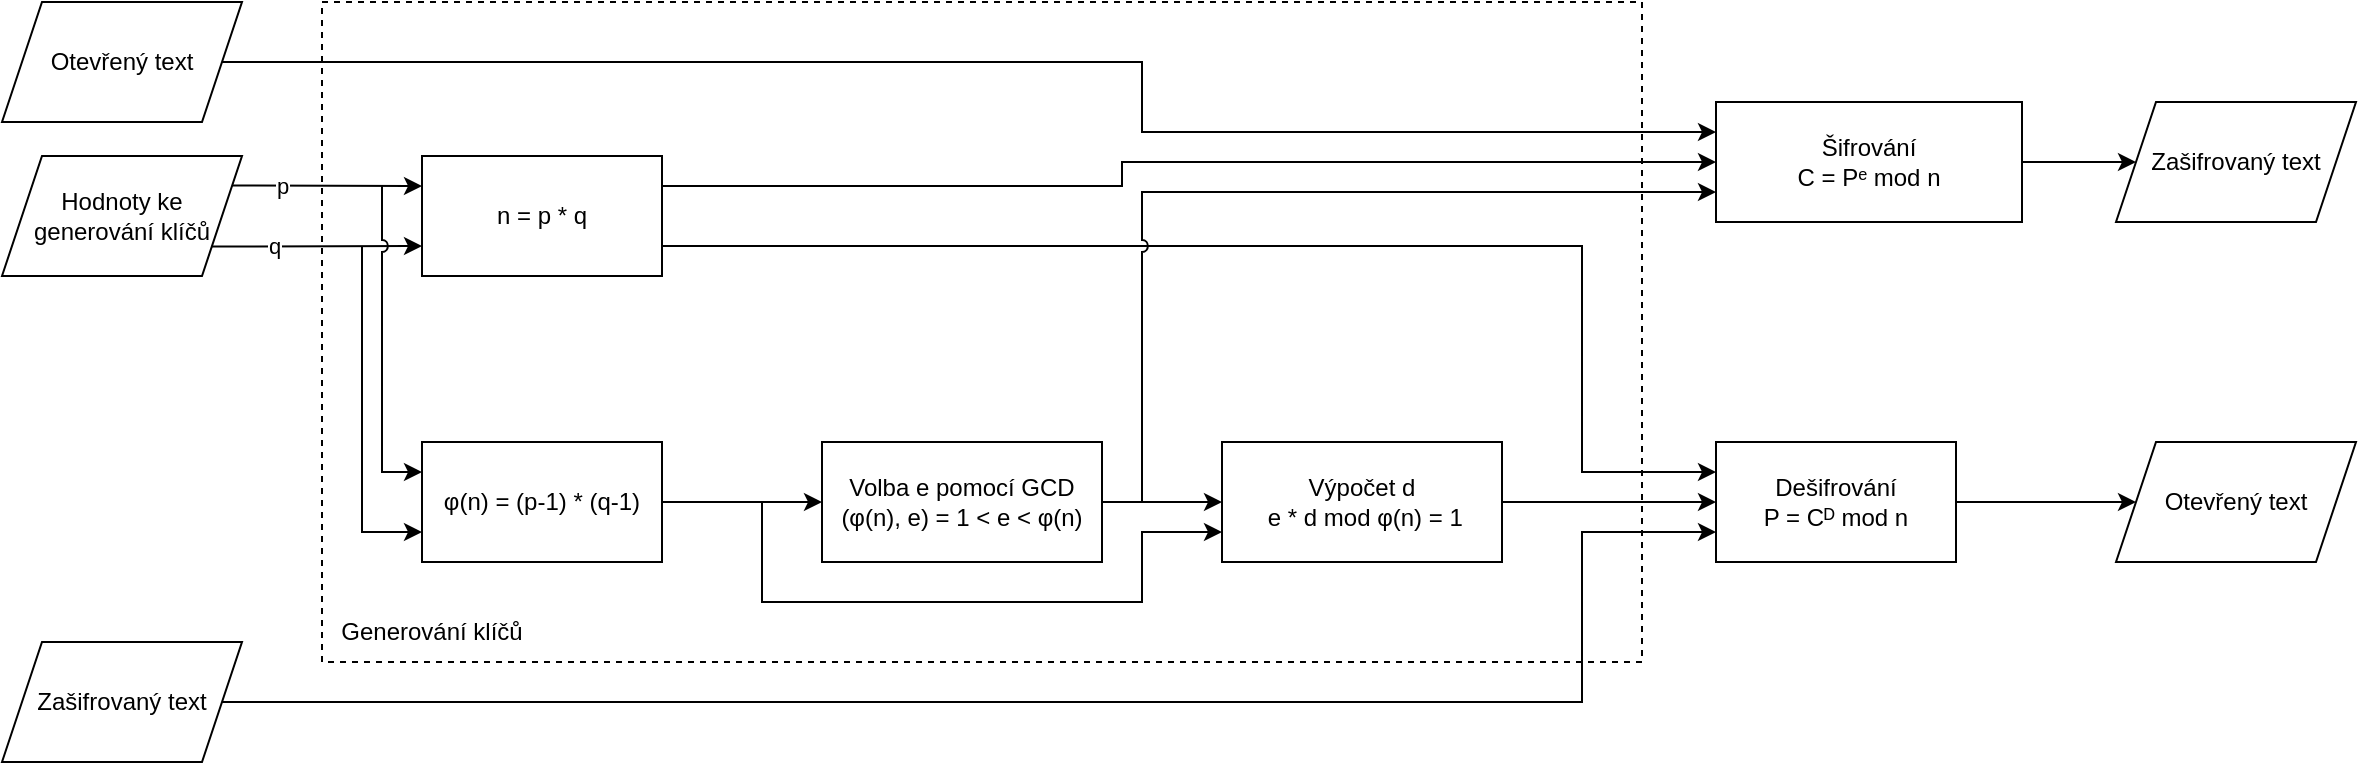 <mxfile version="23.0.2" type="device">
  <diagram id="C5RBs43oDa-KdzZeNtuy" name="Page-1">
    <mxGraphModel dx="2261" dy="759" grid="1" gridSize="10" guides="1" tooltips="1" connect="1" arrows="1" fold="1" page="1" pageScale="1" pageWidth="827" pageHeight="1169" math="0" shadow="0">
      <root>
        <mxCell id="WIyWlLk6GJQsqaUBKTNV-0" />
        <mxCell id="WIyWlLk6GJQsqaUBKTNV-1" parent="WIyWlLk6GJQsqaUBKTNV-0" />
        <mxCell id="RHyhjcAiuvz86e3YybD6-36" value="" style="whiteSpace=wrap;html=1;dashed=1;fillColor=none;" parent="WIyWlLk6GJQsqaUBKTNV-1" vertex="1">
          <mxGeometry x="10" y="20" width="660" height="330" as="geometry" />
        </mxCell>
        <mxCell id="RHyhjcAiuvz86e3YybD6-23" style="edgeStyle=orthogonalEdgeStyle;rounded=0;orthogonalLoop=1;jettySize=auto;html=1;exitX=1;exitY=0.25;exitDx=0;exitDy=0;entryX=0;entryY=0.5;entryDx=0;entryDy=0;" parent="WIyWlLk6GJQsqaUBKTNV-1" source="RHyhjcAiuvz86e3YybD6-0" target="RHyhjcAiuvz86e3YybD6-19" edge="1">
          <mxGeometry relative="1" as="geometry">
            <Array as="points">
              <mxPoint x="410" y="112" />
              <mxPoint x="410" y="100" />
            </Array>
          </mxGeometry>
        </mxCell>
        <mxCell id="RHyhjcAiuvz86e3YybD6-25" style="edgeStyle=orthogonalEdgeStyle;rounded=0;orthogonalLoop=1;jettySize=auto;html=1;exitX=1;exitY=0.75;exitDx=0;exitDy=0;entryX=0;entryY=0.25;entryDx=0;entryDy=0;" parent="WIyWlLk6GJQsqaUBKTNV-1" source="RHyhjcAiuvz86e3YybD6-0" target="RHyhjcAiuvz86e3YybD6-16" edge="1">
          <mxGeometry relative="1" as="geometry">
            <Array as="points">
              <mxPoint x="640" y="142" />
              <mxPoint x="640" y="255" />
            </Array>
          </mxGeometry>
        </mxCell>
        <mxCell id="RHyhjcAiuvz86e3YybD6-0" value="n = p * q" style="rounded=0;whiteSpace=wrap;html=1;" parent="WIyWlLk6GJQsqaUBKTNV-1" vertex="1">
          <mxGeometry x="60" y="97" width="120" height="60" as="geometry" />
        </mxCell>
        <mxCell id="RHyhjcAiuvz86e3YybD6-10" value="" style="edgeStyle=orthogonalEdgeStyle;rounded=0;orthogonalLoop=1;jettySize=auto;html=1;" parent="WIyWlLk6GJQsqaUBKTNV-1" source="RHyhjcAiuvz86e3YybD6-1" target="RHyhjcAiuvz86e3YybD6-9" edge="1">
          <mxGeometry relative="1" as="geometry" />
        </mxCell>
        <mxCell id="RHyhjcAiuvz86e3YybD6-1" value="φ(n) = (p-1) * (q-1)" style="rounded=0;whiteSpace=wrap;html=1;" parent="WIyWlLk6GJQsqaUBKTNV-1" vertex="1">
          <mxGeometry x="60" y="240" width="120" height="60" as="geometry" />
        </mxCell>
        <mxCell id="RHyhjcAiuvz86e3YybD6-2" value="" style="endArrow=classic;html=1;rounded=0;entryX=0;entryY=0.25;entryDx=0;entryDy=0;exitX=0.955;exitY=0.245;exitDx=0;exitDy=0;exitPerimeter=0;" parent="WIyWlLk6GJQsqaUBKTNV-1" source="RHyhjcAiuvz86e3YybD6-31" target="RHyhjcAiuvz86e3YybD6-0" edge="1">
          <mxGeometry width="50" height="50" relative="1" as="geometry">
            <mxPoint x="-34" y="111" as="sourcePoint" />
            <mxPoint x="380" y="190" as="targetPoint" />
          </mxGeometry>
        </mxCell>
        <mxCell id="RHyhjcAiuvz86e3YybD6-6" value="p" style="edgeLabel;html=1;align=center;verticalAlign=middle;resizable=0;points=[];" parent="RHyhjcAiuvz86e3YybD6-2" vertex="1" connectable="0">
          <mxGeometry x="-0.382" relative="1" as="geometry">
            <mxPoint x="-4" as="offset" />
          </mxGeometry>
        </mxCell>
        <mxCell id="RHyhjcAiuvz86e3YybD6-3" value="" style="endArrow=classic;html=1;rounded=0;entryX=0;entryY=0.75;entryDx=0;entryDy=0;exitX=0.872;exitY=0.754;exitDx=0;exitDy=0;exitPerimeter=0;" parent="WIyWlLk6GJQsqaUBKTNV-1" source="RHyhjcAiuvz86e3YybD6-31" target="RHyhjcAiuvz86e3YybD6-0" edge="1">
          <mxGeometry width="50" height="50" relative="1" as="geometry">
            <mxPoint x="-40" y="142" as="sourcePoint" />
            <mxPoint x="60" y="140" as="targetPoint" />
          </mxGeometry>
        </mxCell>
        <mxCell id="RHyhjcAiuvz86e3YybD6-7" value="q" style="edgeLabel;html=1;align=center;verticalAlign=middle;resizable=0;points=[];" parent="RHyhjcAiuvz86e3YybD6-3" vertex="1" connectable="0">
          <mxGeometry x="-0.402" relative="1" as="geometry">
            <mxPoint as="offset" />
          </mxGeometry>
        </mxCell>
        <mxCell id="RHyhjcAiuvz86e3YybD6-12" value="" style="edgeStyle=orthogonalEdgeStyle;rounded=0;orthogonalLoop=1;jettySize=auto;html=1;" parent="WIyWlLk6GJQsqaUBKTNV-1" source="RHyhjcAiuvz86e3YybD6-9" target="RHyhjcAiuvz86e3YybD6-11" edge="1">
          <mxGeometry relative="1" as="geometry" />
        </mxCell>
        <mxCell id="RHyhjcAiuvz86e3YybD6-9" value="Volba e pomocí GCD&lt;br&gt;(φ(n), e) = 1 &amp;lt; e &amp;lt; φ(n)" style="whiteSpace=wrap;html=1;rounded=0;" parent="WIyWlLk6GJQsqaUBKTNV-1" vertex="1">
          <mxGeometry x="260" y="240" width="140" height="60" as="geometry" />
        </mxCell>
        <mxCell id="RHyhjcAiuvz86e3YybD6-28" style="edgeStyle=orthogonalEdgeStyle;rounded=0;orthogonalLoop=1;jettySize=auto;html=1;exitX=1;exitY=0.5;exitDx=0;exitDy=0;entryX=0;entryY=0.5;entryDx=0;entryDy=0;" parent="WIyWlLk6GJQsqaUBKTNV-1" source="RHyhjcAiuvz86e3YybD6-11" target="RHyhjcAiuvz86e3YybD6-16" edge="1">
          <mxGeometry relative="1" as="geometry" />
        </mxCell>
        <mxCell id="RHyhjcAiuvz86e3YybD6-11" value="Výpočet d&lt;br&gt;&amp;nbsp;e * d mod φ(n) = 1" style="whiteSpace=wrap;html=1;rounded=0;" parent="WIyWlLk6GJQsqaUBKTNV-1" vertex="1">
          <mxGeometry x="460" y="240" width="140" height="60" as="geometry" />
        </mxCell>
        <mxCell id="RHyhjcAiuvz86e3YybD6-13" value="" style="endArrow=classic;html=1;rounded=0;entryX=0;entryY=0.25;entryDx=0;entryDy=0;jumpStyle=arc;" parent="WIyWlLk6GJQsqaUBKTNV-1" target="RHyhjcAiuvz86e3YybD6-1" edge="1">
          <mxGeometry width="50" height="50" relative="1" as="geometry">
            <mxPoint x="40" y="112" as="sourcePoint" />
            <mxPoint x="380" y="190" as="targetPoint" />
            <Array as="points">
              <mxPoint x="40" y="255" />
            </Array>
          </mxGeometry>
        </mxCell>
        <mxCell id="RHyhjcAiuvz86e3YybD6-14" value="" style="endArrow=classic;html=1;rounded=0;entryX=0;entryY=0.75;entryDx=0;entryDy=0;" parent="WIyWlLk6GJQsqaUBKTNV-1" target="RHyhjcAiuvz86e3YybD6-1" edge="1">
          <mxGeometry width="50" height="50" relative="1" as="geometry">
            <mxPoint x="30" y="142" as="sourcePoint" />
            <mxPoint x="380" y="190" as="targetPoint" />
            <Array as="points">
              <mxPoint x="30" y="285" />
            </Array>
          </mxGeometry>
        </mxCell>
        <mxCell id="RHyhjcAiuvz86e3YybD6-15" value="" style="endArrow=classic;html=1;rounded=0;entryX=0;entryY=0.75;entryDx=0;entryDy=0;" parent="WIyWlLk6GJQsqaUBKTNV-1" target="RHyhjcAiuvz86e3YybD6-11" edge="1">
          <mxGeometry width="50" height="50" relative="1" as="geometry">
            <mxPoint x="230" y="270" as="sourcePoint" />
            <mxPoint x="340" y="180" as="targetPoint" />
            <Array as="points">
              <mxPoint x="230" y="320" />
              <mxPoint x="420" y="320" />
              <mxPoint x="420" y="285" />
            </Array>
          </mxGeometry>
        </mxCell>
        <mxCell id="RHyhjcAiuvz86e3YybD6-18" value="" style="edgeStyle=orthogonalEdgeStyle;rounded=0;orthogonalLoop=1;jettySize=auto;html=1;" parent="WIyWlLk6GJQsqaUBKTNV-1" source="RHyhjcAiuvz86e3YybD6-16" target="RHyhjcAiuvz86e3YybD6-17" edge="1">
          <mxGeometry relative="1" as="geometry" />
        </mxCell>
        <mxCell id="RHyhjcAiuvz86e3YybD6-16" value="Dešifrování&lt;br&gt;P = Cᴰ mod n" style="rounded=0;whiteSpace=wrap;html=1;" parent="WIyWlLk6GJQsqaUBKTNV-1" vertex="1">
          <mxGeometry x="707" y="240" width="120" height="60" as="geometry" />
        </mxCell>
        <mxCell id="RHyhjcAiuvz86e3YybD6-17" value="Otevřený text" style="shape=parallelogram;perimeter=parallelogramPerimeter;whiteSpace=wrap;html=1;fixedSize=1;rounded=0;" parent="WIyWlLk6GJQsqaUBKTNV-1" vertex="1">
          <mxGeometry x="907" y="240" width="120" height="60" as="geometry" />
        </mxCell>
        <mxCell id="RHyhjcAiuvz86e3YybD6-30" style="edgeStyle=orthogonalEdgeStyle;rounded=0;orthogonalLoop=1;jettySize=auto;html=1;exitX=1;exitY=0.5;exitDx=0;exitDy=0;entryX=0;entryY=0.5;entryDx=0;entryDy=0;" parent="WIyWlLk6GJQsqaUBKTNV-1" source="RHyhjcAiuvz86e3YybD6-19" target="RHyhjcAiuvz86e3YybD6-29" edge="1">
          <mxGeometry relative="1" as="geometry" />
        </mxCell>
        <mxCell id="RHyhjcAiuvz86e3YybD6-19" value="Šifrování&lt;br&gt;C = Pᵉ&amp;nbsp;mod n" style="rounded=0;whiteSpace=wrap;html=1;" parent="WIyWlLk6GJQsqaUBKTNV-1" vertex="1">
          <mxGeometry x="707" y="70" width="153" height="60" as="geometry" />
        </mxCell>
        <mxCell id="RHyhjcAiuvz86e3YybD6-20" value="" style="endArrow=classic;html=1;rounded=0;entryX=0;entryY=0.75;entryDx=0;entryDy=0;jumpStyle=arc;" parent="WIyWlLk6GJQsqaUBKTNV-1" target="RHyhjcAiuvz86e3YybD6-19" edge="1">
          <mxGeometry width="50" height="50" relative="1" as="geometry">
            <mxPoint x="420" y="270" as="sourcePoint" />
            <mxPoint x="580" y="110" as="targetPoint" />
            <Array as="points">
              <mxPoint x="420" y="190" />
              <mxPoint x="420" y="115" />
            </Array>
          </mxGeometry>
        </mxCell>
        <mxCell id="RHyhjcAiuvz86e3YybD6-22" style="edgeStyle=orthogonalEdgeStyle;rounded=0;orthogonalLoop=1;jettySize=auto;html=1;exitX=1;exitY=0.5;exitDx=0;exitDy=0;entryX=0;entryY=0.25;entryDx=0;entryDy=0;" parent="WIyWlLk6GJQsqaUBKTNV-1" source="RHyhjcAiuvz86e3YybD6-21" target="RHyhjcAiuvz86e3YybD6-19" edge="1">
          <mxGeometry relative="1" as="geometry">
            <Array as="points">
              <mxPoint x="420" y="50" />
              <mxPoint x="420" y="85" />
            </Array>
          </mxGeometry>
        </mxCell>
        <mxCell id="RHyhjcAiuvz86e3YybD6-21" value="Otevřený text" style="shape=parallelogram;perimeter=parallelogramPerimeter;whiteSpace=wrap;html=1;fixedSize=1;" parent="WIyWlLk6GJQsqaUBKTNV-1" vertex="1">
          <mxGeometry x="-150" y="20" width="120" height="60" as="geometry" />
        </mxCell>
        <mxCell id="RHyhjcAiuvz86e3YybD6-27" style="edgeStyle=orthogonalEdgeStyle;rounded=0;orthogonalLoop=1;jettySize=auto;html=1;exitX=1;exitY=0.5;exitDx=0;exitDy=0;entryX=0;entryY=0.75;entryDx=0;entryDy=0;" parent="WIyWlLk6GJQsqaUBKTNV-1" source="RHyhjcAiuvz86e3YybD6-26" target="RHyhjcAiuvz86e3YybD6-16" edge="1">
          <mxGeometry relative="1" as="geometry">
            <Array as="points">
              <mxPoint x="640" y="370" />
              <mxPoint x="640" y="285" />
            </Array>
          </mxGeometry>
        </mxCell>
        <mxCell id="RHyhjcAiuvz86e3YybD6-26" value="Zašifrovaný text" style="shape=parallelogram;perimeter=parallelogramPerimeter;whiteSpace=wrap;html=1;fixedSize=1;" parent="WIyWlLk6GJQsqaUBKTNV-1" vertex="1">
          <mxGeometry x="-150" y="340" width="120" height="60" as="geometry" />
        </mxCell>
        <mxCell id="RHyhjcAiuvz86e3YybD6-29" value="Zašifrovaný text" style="shape=parallelogram;perimeter=parallelogramPerimeter;whiteSpace=wrap;html=1;fixedSize=1;" parent="WIyWlLk6GJQsqaUBKTNV-1" vertex="1">
          <mxGeometry x="907" y="70" width="120" height="60" as="geometry" />
        </mxCell>
        <mxCell id="RHyhjcAiuvz86e3YybD6-31" value="Hodnoty ke generování klíčů" style="shape=parallelogram;perimeter=parallelogramPerimeter;whiteSpace=wrap;html=1;fixedSize=1;" parent="WIyWlLk6GJQsqaUBKTNV-1" vertex="1">
          <mxGeometry x="-150" y="97" width="120" height="60" as="geometry" />
        </mxCell>
        <mxCell id="RHyhjcAiuvz86e3YybD6-37" value="Generování klíčů" style="text;html=1;strokeColor=none;fillColor=none;align=center;verticalAlign=middle;whiteSpace=wrap;rounded=0;" parent="WIyWlLk6GJQsqaUBKTNV-1" vertex="1">
          <mxGeometry x="10" y="320" width="110" height="30" as="geometry" />
        </mxCell>
      </root>
    </mxGraphModel>
  </diagram>
</mxfile>
